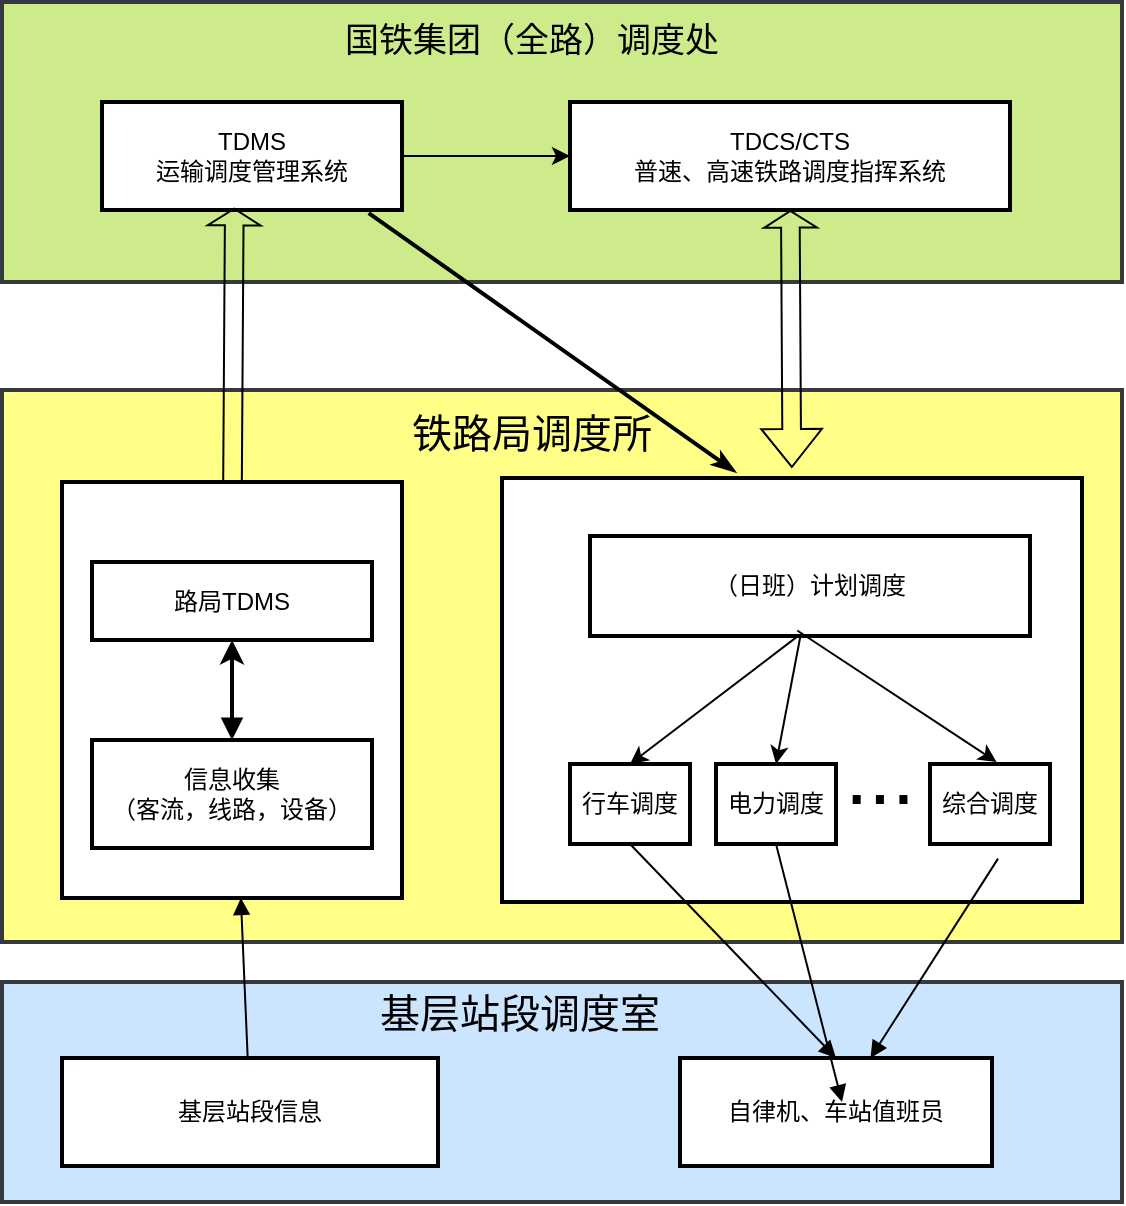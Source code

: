 <mxfile version="28.2.5">
  <diagram name="Page-1" id="LpUMVsQY9l0pyGXGxM5m">
    <mxGraphModel dx="1426" dy="759" grid="1" gridSize="10" guides="1" tooltips="1" connect="1" arrows="1" fold="1" page="1" pageScale="1" pageWidth="827" pageHeight="1169" math="0" shadow="0">
      <root>
        <mxCell id="0" />
        <mxCell id="1" parent="0" />
        <mxCell id="hkNuHsQ6T6VPSXDFxKWd-40" value="" style="whiteSpace=wrap;strokeWidth=2;fillColor=#cce5ff;strokeColor=#36393d;" parent="1" vertex="1">
          <mxGeometry x="10" y="640" width="560" height="110" as="geometry" />
        </mxCell>
        <mxCell id="hkNuHsQ6T6VPSXDFxKWd-1" value="" style="whiteSpace=wrap;strokeWidth=2;fillColor=#ffff88;strokeColor=#36393d;" parent="1" vertex="1">
          <mxGeometry x="10" y="344" width="560" height="276" as="geometry" />
        </mxCell>
        <mxCell id="hkNuHsQ6T6VPSXDFxKWd-2" value="" style="whiteSpace=wrap;strokeWidth=2;fillColor=default;" parent="1" vertex="1">
          <mxGeometry x="260" y="388" width="290" height="212" as="geometry" />
        </mxCell>
        <mxCell id="hkNuHsQ6T6VPSXDFxKWd-4" value="" style="whiteSpace=wrap;strokeWidth=2;fillColor=#cdeb8b;strokeColor=#36393d;" parent="1" vertex="1">
          <mxGeometry x="10" y="150" width="560" height="140" as="geometry" />
        </mxCell>
        <mxCell id="hkNuHsQ6T6VPSXDFxKWd-5" value="国铁集团（全路）调度处" style="whiteSpace=wrap;strokeWidth=2;strokeColor=none;fillColor=none;fontSize=17;" parent="1" vertex="1">
          <mxGeometry x="161" y="150" width="228" height="40" as="geometry" />
        </mxCell>
        <mxCell id="hkNuHsQ6T6VPSXDFxKWd-6" value="TDMS&#xa;运输调度管理系统" style="whiteSpace=wrap;strokeWidth=2;" parent="1" vertex="1">
          <mxGeometry x="60" y="200" width="150" height="54" as="geometry" />
        </mxCell>
        <mxCell id="hkNuHsQ6T6VPSXDFxKWd-7" value="TDCS/CTS&#xa;普速、高速铁路调度指挥系统" style="whiteSpace=wrap;strokeWidth=2;" parent="1" vertex="1">
          <mxGeometry x="294" y="200" width="220" height="54" as="geometry" />
        </mxCell>
        <mxCell id="hkNuHsQ6T6VPSXDFxKWd-8" value="铁路局调度所" style="whiteSpace=wrap;strokeWidth=2;strokeColor=none;fontSize=20;fillColor=none;" parent="1" vertex="1">
          <mxGeometry x="130" y="350" width="290" height="30" as="geometry" />
        </mxCell>
        <mxCell id="hkNuHsQ6T6VPSXDFxKWd-13" value="自律机、车站值班员" style="whiteSpace=wrap;strokeWidth=2;" parent="1" vertex="1">
          <mxGeometry x="349" y="678" width="156" height="54" as="geometry" />
        </mxCell>
        <mxCell id="hkNuHsQ6T6VPSXDFxKWd-14" value="基层站段信息" style="whiteSpace=wrap;strokeWidth=2;" parent="1" vertex="1">
          <mxGeometry x="40" y="678" width="188" height="54" as="geometry" />
        </mxCell>
        <mxCell id="hkNuHsQ6T6VPSXDFxKWd-15" value="" style="curved=1;startArrow=block;endArrow=block;exitX=0.441;exitY=0.979;entryX=0.5;entryY=0;rounded=0;exitDx=0;exitDy=0;exitPerimeter=0;strokeWidth=1;shape=flexArrow;width=9.32;startSize=2.439;startWidth=16.074;" parent="1" source="hkNuHsQ6T6VPSXDFxKWd-6" target="hkNuHsQ6T6VPSXDFxKWd-9" edge="1">
          <mxGeometry relative="1" as="geometry">
            <Array as="points" />
          </mxGeometry>
        </mxCell>
        <mxCell id="hkNuHsQ6T6VPSXDFxKWd-16" value="" style="curved=1;startArrow=none;endArrow=classicThin;exitX=0.889;exitY=1.028;entryX=0.403;entryY=-0.014;rounded=0;exitDx=0;exitDy=0;exitPerimeter=0;entryDx=0;entryDy=0;entryPerimeter=0;endFill=1;strokeWidth=2;" parent="1" source="hkNuHsQ6T6VPSXDFxKWd-6" target="hkNuHsQ6T6VPSXDFxKWd-2" edge="1">
          <mxGeometry relative="1" as="geometry">
            <Array as="points" />
          </mxGeometry>
        </mxCell>
        <mxCell id="hkNuHsQ6T6VPSXDFxKWd-17" value="" style="curved=1;startArrow=none;endArrow=classic;exitX=1;exitY=0.5;rounded=0;exitDx=0;exitDy=0;endFill=1;" parent="1" source="hkNuHsQ6T6VPSXDFxKWd-6" target="hkNuHsQ6T6VPSXDFxKWd-7" edge="1">
          <mxGeometry relative="1" as="geometry">
            <Array as="points" />
          </mxGeometry>
        </mxCell>
        <mxCell id="hkNuHsQ6T6VPSXDFxKWd-22" value="" style="curved=1;startArrow=none;endArrow=block;exitX=0.5;exitY=1;entryX=0.5;entryY=0;rounded=0;entryDx=0;entryDy=0;" parent="1" source="hkNuHsQ6T6VPSXDFxKWd-12" target="hkNuHsQ6T6VPSXDFxKWd-13" edge="1">
          <mxGeometry relative="1" as="geometry">
            <Array as="points" />
          </mxGeometry>
        </mxCell>
        <mxCell id="hkNuHsQ6T6VPSXDFxKWd-11" value="（日班）计划调度" style="whiteSpace=wrap;strokeWidth=2;" parent="1" vertex="1">
          <mxGeometry x="304" y="417" width="220" height="50" as="geometry" />
        </mxCell>
        <mxCell id="hkNuHsQ6T6VPSXDFxKWd-30" value="" style="curved=1;startArrow=block;endArrow=block;entryX=0.948;entryY=1.1;rounded=0;strokeWidth=1;shape=flexArrow;width=9.32;startSize=2.439;startWidth=16.074;entryDx=0;entryDy=0;entryPerimeter=0;" parent="1" source="hkNuHsQ6T6VPSXDFxKWd-7" target="hkNuHsQ6T6VPSXDFxKWd-8" edge="1">
          <mxGeometry relative="1" as="geometry">
            <Array as="points" />
            <mxPoint x="170" y="250" as="sourcePoint" />
            <mxPoint x="218" y="513" as="targetPoint" />
          </mxGeometry>
        </mxCell>
        <mxCell id="hkNuHsQ6T6VPSXDFxKWd-34" value="" style="group" parent="1" vertex="1" connectable="0">
          <mxGeometry x="294" y="522" width="240" height="49" as="geometry" />
        </mxCell>
        <mxCell id="hkNuHsQ6T6VPSXDFxKWd-12" value="行车调度" style="whiteSpace=wrap;strokeWidth=2;" parent="hkNuHsQ6T6VPSXDFxKWd-34" vertex="1">
          <mxGeometry y="9" width="60" height="40" as="geometry" />
        </mxCell>
        <mxCell id="hkNuHsQ6T6VPSXDFxKWd-31" value="电力调度" style="whiteSpace=wrap;strokeWidth=2;" parent="hkNuHsQ6T6VPSXDFxKWd-34" vertex="1">
          <mxGeometry x="73" y="9" width="60" height="40" as="geometry" />
        </mxCell>
        <mxCell id="hkNuHsQ6T6VPSXDFxKWd-32" value="综合调度" style="whiteSpace=wrap;strokeWidth=2;" parent="hkNuHsQ6T6VPSXDFxKWd-34" vertex="1">
          <mxGeometry x="180" y="9" width="60" height="40" as="geometry" />
        </mxCell>
        <mxCell id="hkNuHsQ6T6VPSXDFxKWd-33" value="..." style="whiteSpace=wrap;strokeWidth=2;strokeColor=none;fontSize=42;fillColor=none;" parent="hkNuHsQ6T6VPSXDFxKWd-34" vertex="1">
          <mxGeometry x="120" width="70" height="30" as="geometry" />
        </mxCell>
        <mxCell id="hkNuHsQ6T6VPSXDFxKWd-36" value="" style="endArrow=classic;html=1;rounded=0;exitX=0.471;exitY=1.006;exitDx=0;exitDy=0;exitPerimeter=0;entryX=0.5;entryY=0;entryDx=0;entryDy=0;" parent="1" source="hkNuHsQ6T6VPSXDFxKWd-11" target="hkNuHsQ6T6VPSXDFxKWd-12" edge="1">
          <mxGeometry width="50" height="50" relative="1" as="geometry">
            <mxPoint x="514" y="552" as="sourcePoint" />
            <mxPoint x="564" y="502" as="targetPoint" />
          </mxGeometry>
        </mxCell>
        <mxCell id="hkNuHsQ6T6VPSXDFxKWd-37" value="" style="endArrow=classic;html=1;rounded=0;entryX=0.5;entryY=0;entryDx=0;entryDy=0;" parent="1" source="hkNuHsQ6T6VPSXDFxKWd-11" target="hkNuHsQ6T6VPSXDFxKWd-31" edge="1">
          <mxGeometry width="50" height="50" relative="1" as="geometry">
            <mxPoint x="404" y="462" as="sourcePoint" />
            <mxPoint x="374" y="556" as="targetPoint" />
          </mxGeometry>
        </mxCell>
        <mxCell id="hkNuHsQ6T6VPSXDFxKWd-38" value="" style="endArrow=classic;html=1;rounded=0;exitX=0.471;exitY=0.945;exitDx=0;exitDy=0;exitPerimeter=0;entryX=0.554;entryY=-0.026;entryDx=0;entryDy=0;entryPerimeter=0;" parent="1" source="hkNuHsQ6T6VPSXDFxKWd-11" target="hkNuHsQ6T6VPSXDFxKWd-32" edge="1">
          <mxGeometry width="50" height="50" relative="1" as="geometry">
            <mxPoint x="461" y="632" as="sourcePoint" />
            <mxPoint x="454" y="701" as="targetPoint" />
          </mxGeometry>
        </mxCell>
        <mxCell id="hkNuHsQ6T6VPSXDFxKWd-39" value="" style="group" parent="1" vertex="1" connectable="0">
          <mxGeometry x="40" y="390" width="170" height="208" as="geometry" />
        </mxCell>
        <mxCell id="hkNuHsQ6T6VPSXDFxKWd-3" value="" style="whiteSpace=wrap;strokeWidth=2;" parent="hkNuHsQ6T6VPSXDFxKWd-39" vertex="1">
          <mxGeometry width="170" height="208" as="geometry" />
        </mxCell>
        <mxCell id="hkNuHsQ6T6VPSXDFxKWd-9" value="路局TDMS" style="whiteSpace=wrap;strokeWidth=2;" parent="hkNuHsQ6T6VPSXDFxKWd-39" vertex="1">
          <mxGeometry x="15" y="40" width="140" height="39" as="geometry" />
        </mxCell>
        <mxCell id="hkNuHsQ6T6VPSXDFxKWd-10" value="信息收集&#xa;（客流，线路，设备）" style="whiteSpace=wrap;strokeWidth=2;" parent="hkNuHsQ6T6VPSXDFxKWd-39" vertex="1">
          <mxGeometry x="15" y="129" width="140" height="54" as="geometry" />
        </mxCell>
        <mxCell id="hkNuHsQ6T6VPSXDFxKWd-19" value="" style="startArrow=classic;endArrow=block;exitX=0.5;exitY=1;entryX=0.5;entryY=0;rounded=0;strokeWidth=2;startFill=1;" parent="hkNuHsQ6T6VPSXDFxKWd-39" source="hkNuHsQ6T6VPSXDFxKWd-9" target="hkNuHsQ6T6VPSXDFxKWd-10" edge="1">
          <mxGeometry relative="1" as="geometry" />
        </mxCell>
        <mxCell id="hkNuHsQ6T6VPSXDFxKWd-41" value="基层站段调度室" style="whiteSpace=wrap;strokeWidth=2;strokeColor=none;fontSize=20;fillColor=none;" parent="1" vertex="1">
          <mxGeometry x="124" y="640" width="290" height="30" as="geometry" />
        </mxCell>
        <mxCell id="hkNuHsQ6T6VPSXDFxKWd-42" value="" style="curved=1;startArrow=none;endArrow=block;exitX=0.5;exitY=1;rounded=0;exitDx=0;exitDy=0;" parent="1" source="hkNuHsQ6T6VPSXDFxKWd-31" edge="1">
          <mxGeometry relative="1" as="geometry">
            <Array as="points" />
            <mxPoint x="520" y="680" as="sourcePoint" />
            <mxPoint x="430" y="700" as="targetPoint" />
          </mxGeometry>
        </mxCell>
        <mxCell id="hkNuHsQ6T6VPSXDFxKWd-43" value="" style="curved=1;startArrow=none;endArrow=block;exitX=0.567;exitY=1.183;rounded=0;exitDx=0;exitDy=0;exitPerimeter=0;" parent="1" source="hkNuHsQ6T6VPSXDFxKWd-32" target="hkNuHsQ6T6VPSXDFxKWd-13" edge="1">
          <mxGeometry relative="1" as="geometry">
            <Array as="points" />
            <mxPoint x="460" y="670" as="sourcePoint" />
            <mxPoint x="494" y="793" as="targetPoint" />
          </mxGeometry>
        </mxCell>
        <mxCell id="hkNuHsQ6T6VPSXDFxKWd-45" value="" style="curved=1;startArrow=none;endArrow=block;rounded=0;" parent="1" source="hkNuHsQ6T6VPSXDFxKWd-14" target="hkNuHsQ6T6VPSXDFxKWd-3" edge="1">
          <mxGeometry relative="1" as="geometry">
            <Array as="points" />
            <mxPoint x="525" y="670" as="sourcePoint" />
            <mxPoint x="460" y="792" as="targetPoint" />
          </mxGeometry>
        </mxCell>
      </root>
    </mxGraphModel>
  </diagram>
</mxfile>
